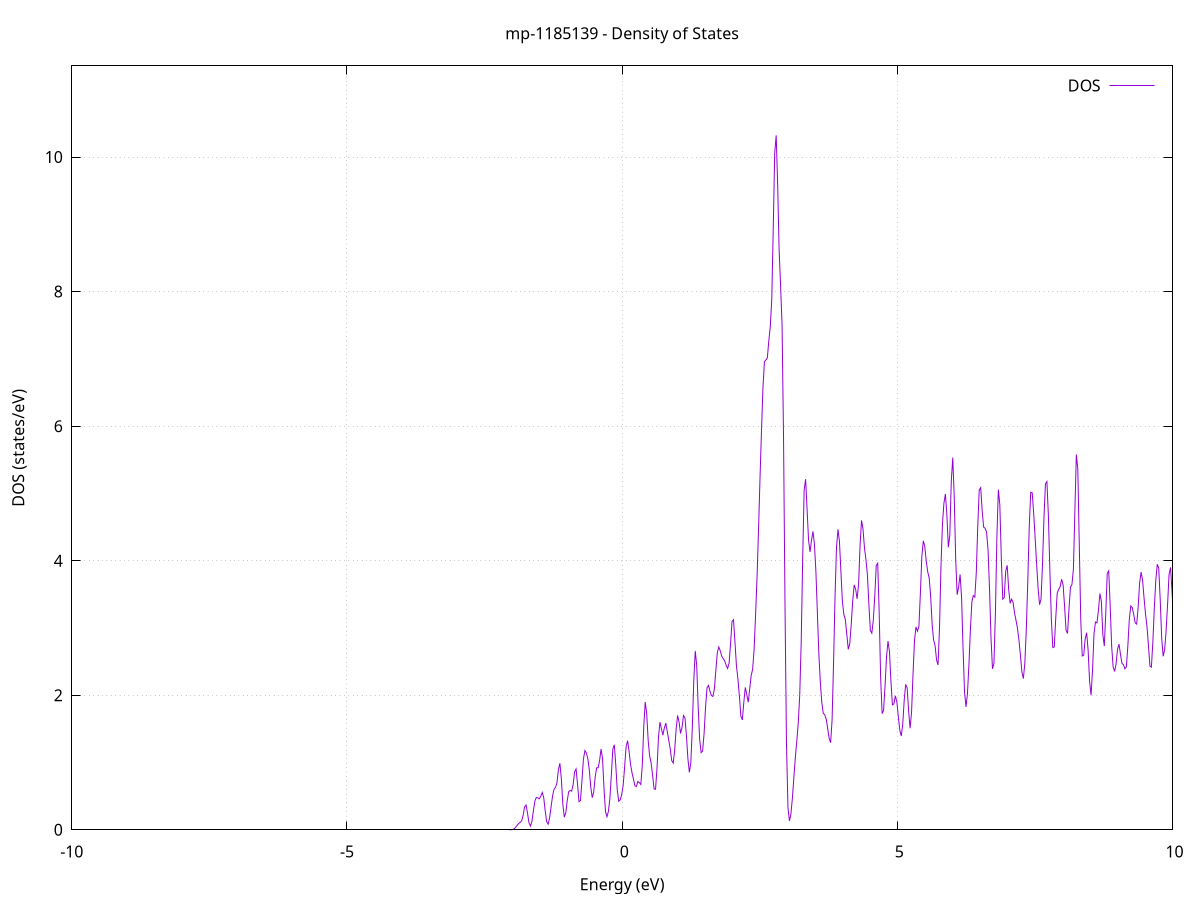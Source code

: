 set title 'mp-1185139 - Density of States'
set xlabel 'Energy (eV)'
set ylabel 'DOS (states/eV)'
set grid
set xrange [-10:10]
set yrange [0:11.355]
set xzeroaxis lt -1
set terminal png size 800,600
set output 'mp-1185139_dos_gnuplot.png'
plot '-' using 1:2 with lines title 'DOS'
-40.245200 0.000000
-40.218500 0.000000
-40.191800 0.000000
-40.165000 0.000000
-40.138300 0.000000
-40.111600 0.000000
-40.084800 0.000000
-40.058100 0.000000
-40.031400 0.000000
-40.004600 0.000000
-39.977900 0.000000
-39.951200 0.000000
-39.924400 0.000000
-39.897700 0.000000
-39.870900 0.000000
-39.844200 0.000000
-39.817500 0.000000
-39.790700 0.000000
-39.764000 0.000000
-39.737300 0.000000
-39.710500 0.000000
-39.683800 0.000000
-39.657100 0.000000
-39.630300 0.000000
-39.603600 0.000000
-39.576900 0.000000
-39.550100 0.000000
-39.523400 0.000000
-39.496600 0.000000
-39.469900 0.000000
-39.443200 0.000000
-39.416400 0.000000
-39.389700 0.000000
-39.363000 0.000000
-39.336200 0.000000
-39.309500 0.000000
-39.282800 0.000000
-39.256000 0.000000
-39.229300 0.000000
-39.202600 0.000000
-39.175800 0.000000
-39.149100 0.000000
-39.122400 0.000000
-39.095600 0.000000
-39.068900 0.000000
-39.042100 0.000000
-39.015400 0.000000
-38.988700 0.000000
-38.961900 0.000000
-38.935200 0.000000
-38.908500 0.000000
-38.881700 0.000000
-38.855000 0.000000
-38.828300 0.000000
-38.801500 0.000000
-38.774800 0.000000
-38.748100 0.000000
-38.721300 0.000000
-38.694600 0.000000
-38.667800 0.000000
-38.641100 0.000000
-38.614400 0.000000
-38.587600 0.000000
-38.560900 0.000000
-38.534200 0.000000
-38.507400 0.000000
-38.480700 0.000000
-38.454000 0.000000
-38.427200 0.000000
-38.400500 0.000000
-38.373800 0.000000
-38.347000 0.000000
-38.320300 0.000000
-38.293600 0.000000
-38.266800 0.000000
-38.240100 0.000000
-38.213300 0.000000
-38.186600 0.000000
-38.159900 0.000000
-38.133100 0.000000
-38.106400 0.000000
-38.079700 0.000000
-38.052900 0.000000
-38.026200 0.000000
-37.999500 0.000000
-37.972700 0.000000
-37.946000 0.000000
-37.919300 0.000000
-37.892500 0.000000
-37.865800 0.000000
-37.839100 0.000000
-37.812300 0.000000
-37.785600 0.000000
-37.758800 0.000000
-37.732100 0.000000
-37.705400 0.000000
-37.678600 0.000000
-37.651900 0.000000
-37.625200 0.000000
-37.598400 0.000000
-37.571700 0.000000
-37.545000 0.000000
-37.518200 0.000000
-37.491500 0.000000
-37.464800 0.000000
-37.438000 0.000000
-37.411300 0.000000
-37.384500 0.000000
-37.357800 0.000000
-37.331100 0.000000
-37.304300 0.000000
-37.277600 0.000000
-37.250900 0.000000
-37.224100 0.000000
-37.197400 0.000000
-37.170700 0.000000
-37.143900 0.000000
-37.117200 0.000000
-37.090500 0.000000
-37.063700 0.000000
-37.037000 0.000000
-37.010300 0.000000
-36.983500 0.000000
-36.956800 0.000000
-36.930000 0.000000
-36.903300 0.000000
-36.876600 0.000000
-36.849800 0.000000
-36.823100 0.000000
-36.796400 0.000000
-36.769600 0.000000
-36.742900 0.000000
-36.716200 0.000000
-36.689400 0.000000
-36.662700 0.000000
-36.636000 0.000000
-36.609200 0.000000
-36.582500 0.000000
-36.555700 0.000000
-36.529000 0.000000
-36.502300 0.000000
-36.475500 0.000000
-36.448800 0.000000
-36.422100 0.000000
-36.395300 0.000000
-36.368600 0.000000
-36.341900 0.000000
-36.315100 0.000000
-36.288400 0.000000
-36.261700 0.000000
-36.234900 0.000000
-36.208200 0.000000
-36.181500 0.000000
-36.154700 0.000000
-36.128000 0.000000
-36.101200 0.000000
-36.074500 0.000000
-36.047800 0.000000
-36.021000 0.000000
-35.994300 0.000000
-35.967600 0.000000
-35.940800 0.000000
-35.914100 0.000000
-35.887400 0.000000
-35.860600 0.000000
-35.833900 0.000000
-35.807200 0.000000
-35.780400 0.000000
-35.753700 0.000000
-35.726900 0.000000
-35.700200 0.000000
-35.673500 0.000000
-35.646700 0.000000
-35.620000 0.000000
-35.593300 0.000000
-35.566500 0.000000
-35.539800 0.000000
-35.513100 0.000000
-35.486300 0.000000
-35.459600 0.000000
-35.432900 0.000000
-35.406100 0.000000
-35.379400 0.000000
-35.352700 0.000000
-35.325900 0.000000
-35.299200 0.000000
-35.272400 0.000000
-35.245700 0.000000
-35.219000 0.000000
-35.192200 0.000000
-35.165500 0.000000
-35.138800 0.000000
-35.112000 0.000000
-35.085300 0.000000
-35.058600 0.000000
-35.031800 0.000000
-35.005100 0.000000
-34.978400 0.000000
-34.951600 0.000100
-34.924900 0.004200
-34.898100 0.068400
-34.871400 0.644300
-34.844700 3.500000
-34.817900 10.993500
-34.791200 19.998700
-34.764500 21.088700
-34.737700 12.899400
-34.711000 4.669700
-34.684300 1.697300
-34.657500 3.313000
-34.630800 7.794300
-34.604100 10.971200
-34.577300 8.961100
-34.550600 4.242100
-34.523900 1.162600
-34.497100 0.184100
-34.470400 0.016800
-34.443600 0.000900
-34.416900 0.000000
-34.390200 0.000000
-34.363400 0.000000
-34.336700 0.000000
-34.310000 0.000000
-34.283200 0.000000
-34.256500 0.000000
-34.229800 0.000000
-34.203000 0.000000
-34.176300 0.000000
-34.149600 0.000000
-34.122800 0.000000
-34.096100 0.000000
-34.069400 0.000000
-34.042600 0.000000
-34.015900 0.000000
-33.989100 0.000000
-33.962400 0.000000
-33.935700 0.000000
-33.908900 0.000000
-33.882200 0.000000
-33.855500 0.000000
-33.828700 0.000000
-33.802000 0.000000
-33.775300 0.000000
-33.748500 0.000000
-33.721800 0.000000
-33.695100 0.000000
-33.668300 0.000000
-33.641600 0.000000
-33.614800 0.000000
-33.588100 0.000000
-33.561400 0.000000
-33.534600 0.000000
-33.507900 0.000000
-33.481200 0.000000
-33.454400 0.000000
-33.427700 0.000000
-33.401000 0.000000
-33.374200 0.000000
-33.347500 0.000000
-33.320800 0.000000
-33.294000 0.000000
-33.267300 0.000000
-33.240600 0.000000
-33.213800 0.000000
-33.187100 0.000000
-33.160300 0.000000
-33.133600 0.000000
-33.106900 0.000000
-33.080100 0.000000
-33.053400 0.000000
-33.026700 0.000000
-32.999900 0.000000
-32.973200 0.000000
-32.946500 0.000000
-32.919700 0.000000
-32.893000 0.000000
-32.866300 0.000000
-32.839500 0.000000
-32.812800 0.000000
-32.786000 0.000000
-32.759300 0.000000
-32.732600 0.000000
-32.705800 0.000000
-32.679100 0.000000
-32.652400 0.000000
-32.625600 0.000000
-32.598900 0.000000
-32.572200 0.000000
-32.545400 0.000000
-32.518700 0.000000
-32.492000 0.000000
-32.465200 0.000000
-32.438500 0.000000
-32.411800 0.000000
-32.385000 0.000000
-32.358300 0.000000
-32.331500 0.000000
-32.304800 0.000000
-32.278100 0.000000
-32.251300 0.000000
-32.224600 0.000000
-32.197900 0.000000
-32.171100 0.000000
-32.144400 0.000000
-32.117700 0.000000
-32.090900 0.000000
-32.064200 0.000000
-32.037500 0.000000
-32.010700 0.000000
-31.984000 0.000000
-31.957200 0.000000
-31.930500 0.000000
-31.903800 0.000000
-31.877000 0.000000
-31.850300 0.000000
-31.823600 0.000000
-31.796800 0.000000
-31.770100 0.000000
-31.743400 0.000000
-31.716600 0.000000
-31.689900 0.000000
-31.663200 0.000000
-31.636400 0.000000
-31.609700 0.000000
-31.583000 0.000000
-31.556200 0.000000
-31.529500 0.000000
-31.502700 0.000000
-31.476000 0.000000
-31.449300 0.000000
-31.422500 0.000000
-31.395800 0.000900
-31.369100 0.017400
-31.342300 0.189100
-31.315600 1.185600
-31.288900 4.297100
-31.262100 9.030900
-31.235400 11.174800
-31.208700 9.264600
-31.181900 9.558300
-31.155200 16.243200
-31.128500 21.940800
-31.101700 17.934200
-31.075000 8.568600
-31.048200 2.382300
-31.021500 0.384600
-30.994800 0.036000
-30.968000 0.001900
-30.941300 0.000100
-30.914600 0.000000
-30.887800 0.000000
-30.861100 0.000000
-30.834400 0.000000
-30.807600 0.000000
-30.780900 0.000000
-30.754200 0.000000
-30.727400 0.000000
-30.700700 0.000000
-30.673900 0.000000
-30.647200 0.000000
-30.620500 0.000000
-30.593700 0.000000
-30.567000 0.000000
-30.540300 0.000000
-30.513500 0.000000
-30.486800 0.000000
-30.460100 0.000000
-30.433300 0.000000
-30.406600 0.000000
-30.379900 0.000000
-30.353100 0.000000
-30.326400 0.000000
-30.299700 0.000000
-30.272900 0.000000
-30.246200 0.000000
-30.219400 0.000000
-30.192700 0.000000
-30.166000 0.000000
-30.139200 0.000000
-30.112500 0.000000
-30.085800 0.000000
-30.059000 0.000000
-30.032300 0.000000
-30.005600 0.000000
-29.978800 0.000000
-29.952100 0.000000
-29.925400 0.000000
-29.898600 0.000000
-29.871900 0.000000
-29.845100 0.000000
-29.818400 0.000000
-29.791700 0.000000
-29.764900 0.000000
-29.738200 0.000000
-29.711500 0.000000
-29.684700 0.000000
-29.658000 0.000000
-29.631300 0.000000
-29.604500 0.000000
-29.577800 0.000000
-29.551100 0.000000
-29.524300 0.000000
-29.497600 0.000000
-29.470900 0.000000
-29.444100 0.000000
-29.417400 0.000000
-29.390600 0.000000
-29.363900 0.000000
-29.337200 0.000000
-29.310400 0.000000
-29.283700 0.000000
-29.257000 0.000000
-29.230200 0.000000
-29.203500 0.000000
-29.176800 0.000000
-29.150000 0.000000
-29.123300 0.000000
-29.096600 0.000000
-29.069800 0.000000
-29.043100 0.000000
-29.016300 0.000000
-28.989600 0.000000
-28.962900 0.000000
-28.936100 0.000000
-28.909400 0.000000
-28.882700 0.000000
-28.855900 0.000000
-28.829200 0.000000
-28.802500 0.000000
-28.775700 0.000000
-28.749000 0.000000
-28.722300 0.000000
-28.695500 0.000000
-28.668800 0.000000
-28.642100 0.000000
-28.615300 0.000000
-28.588600 0.000000
-28.561800 0.000000
-28.535100 0.000000
-28.508400 0.000000
-28.481600 0.000000
-28.454900 0.000000
-28.428200 0.000000
-28.401400 0.000000
-28.374700 0.000000
-28.348000 0.000000
-28.321200 0.000000
-28.294500 0.000000
-28.267800 0.000000
-28.241000 0.000000
-28.214300 0.000000
-28.187500 0.000000
-28.160800 0.000000
-28.134100 0.000000
-28.107300 0.000000
-28.080600 0.000000
-28.053900 0.000000
-28.027100 0.000000
-28.000400 0.000000
-27.973700 0.000000
-27.946900 0.000000
-27.920200 0.000000
-27.893500 0.000000
-27.866700 0.000000
-27.840000 0.000000
-27.813300 0.000000
-27.786500 0.000000
-27.759800 0.000000
-27.733000 0.000000
-27.706300 0.000000
-27.679600 0.000000
-27.652800 0.000000
-27.626100 0.000000
-27.599400 0.000000
-27.572600 0.000000
-27.545900 0.000000
-27.519200 0.000000
-27.492400 0.000000
-27.465700 0.000000
-27.439000 0.000000
-27.412200 0.000000
-27.385500 0.000000
-27.358800 0.000000
-27.332000 0.000000
-27.305300 0.000000
-27.278500 0.000000
-27.251800 0.000000
-27.225100 0.000000
-27.198300 0.000000
-27.171600 0.000000
-27.144900 0.000000
-27.118100 0.000000
-27.091400 0.000000
-27.064700 0.000000
-27.037900 0.000000
-27.011200 0.000000
-26.984500 0.000000
-26.957700 0.000000
-26.931000 0.000000
-26.904200 0.000000
-26.877500 0.000000
-26.850800 0.000000
-26.824000 0.000000
-26.797300 0.000000
-26.770600 0.000000
-26.743800 0.000000
-26.717100 0.000000
-26.690400 0.000000
-26.663600 0.000000
-26.636900 0.000000
-26.610200 0.000000
-26.583400 0.000000
-26.556700 0.000000
-26.530000 0.000000
-26.503200 0.000000
-26.476500 0.000000
-26.449700 0.000000
-26.423000 0.000000
-26.396300 0.000000
-26.369500 0.000000
-26.342800 0.000000
-26.316100 0.000000
-26.289300 0.000000
-26.262600 0.000000
-26.235900 0.000000
-26.209100 0.000000
-26.182400 0.000000
-26.155700 0.000000
-26.128900 0.000000
-26.102200 0.000000
-26.075400 0.000000
-26.048700 0.000000
-26.022000 0.000000
-25.995200 0.000000
-25.968500 0.000000
-25.941800 0.000000
-25.915000 0.000000
-25.888300 0.000000
-25.861600 0.000000
-25.834800 0.000000
-25.808100 0.000000
-25.781400 0.000000
-25.754600 0.000000
-25.727900 0.000000
-25.701200 0.000000
-25.674400 0.000000
-25.647700 0.000000
-25.620900 0.000000
-25.594200 0.000000
-25.567500 0.000000
-25.540700 0.000000
-25.514000 0.000000
-25.487300 0.000000
-25.460500 0.000000
-25.433800 0.000000
-25.407100 0.000000
-25.380300 0.000000
-25.353600 0.000000
-25.326900 0.000000
-25.300100 0.000000
-25.273400 0.000000
-25.246600 0.000000
-25.219900 0.000000
-25.193200 0.000000
-25.166400 0.000000
-25.139700 0.000000
-25.113000 0.000000
-25.086200 0.000000
-25.059500 0.000000
-25.032800 0.000000
-25.006000 0.000000
-24.979300 0.000000
-24.952600 0.000000
-24.925800 0.000000
-24.899100 0.000000
-24.872400 0.000000
-24.845600 0.000000
-24.818900 0.000000
-24.792100 0.000000
-24.765400 0.000000
-24.738700 0.000000
-24.711900 0.000000
-24.685200 0.000000
-24.658500 0.000000
-24.631700 0.000000
-24.605000 0.000000
-24.578300 0.000000
-24.551500 0.000000
-24.524800 0.000000
-24.498100 0.000000
-24.471300 0.000000
-24.444600 0.000000
-24.417900 0.000000
-24.391100 0.000000
-24.364400 0.000000
-24.337600 0.000000
-24.310900 0.000000
-24.284200 0.000000
-24.257400 0.000000
-24.230700 0.000000
-24.204000 0.000000
-24.177200 0.000000
-24.150500 0.000000
-24.123800 0.000000
-24.097000 0.000000
-24.070300 0.000000
-24.043600 0.000000
-24.016800 0.000000
-23.990100 0.000000
-23.963300 0.000000
-23.936600 0.000000
-23.909900 0.000000
-23.883100 0.000000
-23.856400 0.000000
-23.829700 0.000000
-23.802900 0.000000
-23.776200 0.000000
-23.749500 0.000000
-23.722700 0.000000
-23.696000 0.000000
-23.669300 0.000000
-23.642500 0.000000
-23.615800 0.000000
-23.589100 0.000000
-23.562300 0.000000
-23.535600 0.000000
-23.508800 0.000000
-23.482100 0.000000
-23.455400 0.000000
-23.428600 0.000000
-23.401900 0.000000
-23.375200 0.000000
-23.348400 0.000000
-23.321700 0.000000
-23.295000 0.000000
-23.268200 0.000000
-23.241500 0.000000
-23.214800 0.000000
-23.188000 0.000000
-23.161300 0.000000
-23.134500 0.000000
-23.107800 0.000000
-23.081100 0.000000
-23.054300 0.000000
-23.027600 0.000000
-23.000900 0.000000
-22.974100 0.000000
-22.947400 0.000000
-22.920700 0.000000
-22.893900 0.000000
-22.867200 0.000000
-22.840500 0.000000
-22.813700 0.000000
-22.787000 0.000000
-22.760300 0.000000
-22.733500 0.000000
-22.706800 0.000000
-22.680000 0.000000
-22.653300 0.000000
-22.626600 0.000000
-22.599800 0.000000
-22.573100 0.000000
-22.546400 0.000000
-22.519600 0.000000
-22.492900 0.000000
-22.466200 0.000000
-22.439400 0.000000
-22.412700 0.000000
-22.386000 0.000000
-22.359200 0.000000
-22.332500 0.000000
-22.305700 0.000000
-22.279000 0.000000
-22.252300 0.000000
-22.225500 0.000000
-22.198800 0.000000
-22.172100 0.000000
-22.145300 0.000000
-22.118600 0.000000
-22.091900 0.000000
-22.065100 0.000000
-22.038400 0.000000
-22.011700 0.000000
-21.984900 0.000000
-21.958200 0.000000
-21.931500 0.000000
-21.904700 0.000000
-21.878000 0.000000
-21.851200 0.000000
-21.824500 0.000000
-21.797800 0.000000
-21.771000 0.000000
-21.744300 0.000000
-21.717600 0.000000
-21.690800 0.000000
-21.664100 0.000000
-21.637400 0.000000
-21.610600 0.000000
-21.583900 0.000000
-21.557200 0.000000
-21.530400 0.000000
-21.503700 0.000000
-21.476900 0.000000
-21.450200 0.000000
-21.423500 0.000000
-21.396700 0.000000
-21.370000 0.000000
-21.343300 0.000000
-21.316500 0.000000
-21.289800 0.000000
-21.263100 0.000000
-21.236300 0.000000
-21.209600 0.000000
-21.182900 0.000000
-21.156100 0.000000
-21.129400 0.000000
-21.102700 0.000000
-21.075900 0.000000
-21.049200 0.000000
-21.022400 0.000000
-20.995700 0.000000
-20.969000 0.000000
-20.942200 0.000000
-20.915500 0.000000
-20.888800 0.000000
-20.862000 0.000000
-20.835300 0.000000
-20.808600 0.000000
-20.781800 0.000000
-20.755100 0.000000
-20.728400 0.000000
-20.701600 0.000000
-20.674900 0.000000
-20.648200 0.000000
-20.621400 0.000000
-20.594700 0.000000
-20.567900 0.000000
-20.541200 0.000000
-20.514500 0.000000
-20.487700 0.000000
-20.461000 0.000000
-20.434300 0.000000
-20.407500 0.000000
-20.380800 0.000000
-20.354100 0.000000
-20.327300 0.000000
-20.300600 0.000000
-20.273900 0.000000
-20.247100 0.000000
-20.220400 0.000000
-20.193600 0.000000
-20.166900 0.000000
-20.140200 0.000000
-20.113400 0.000000
-20.086700 0.000000
-20.060000 0.000000
-20.033200 0.000000
-20.006500 0.000000
-19.979800 0.000000
-19.953000 0.000000
-19.926300 0.000000
-19.899600 0.000000
-19.872800 0.000000
-19.846100 0.000000
-19.819400 0.000000
-19.792600 0.000000
-19.765900 0.000000
-19.739100 0.000000
-19.712400 0.000000
-19.685700 0.000000
-19.658900 0.000000
-19.632200 0.000000
-19.605500 0.000000
-19.578700 0.000000
-19.552000 0.000000
-19.525300 0.000000
-19.498500 0.000000
-19.471800 0.000000
-19.445100 0.000000
-19.418300 0.000000
-19.391600 0.000000
-19.364800 0.000000
-19.338100 0.000000
-19.311400 0.000000
-19.284600 0.000000
-19.257900 0.000000
-19.231200 0.000000
-19.204400 0.000000
-19.177700 0.000000
-19.151000 0.000000
-19.124200 0.000000
-19.097500 0.000000
-19.070800 0.000000
-19.044000 0.000000
-19.017300 0.000000
-18.990600 0.000000
-18.963800 0.000000
-18.937100 0.000000
-18.910300 0.000000
-18.883600 0.000000
-18.856900 0.000000
-18.830100 0.000000
-18.803400 0.000000
-18.776700 0.000000
-18.749900 0.000000
-18.723200 0.000000
-18.696500 0.000000
-18.669700 0.000000
-18.643000 0.000000
-18.616300 0.000000
-18.589500 0.000000
-18.562800 0.000000
-18.536000 0.000000
-18.509300 0.000000
-18.482600 0.000000
-18.455800 0.000000
-18.429100 0.000000
-18.402400 0.000000
-18.375600 0.000000
-18.348900 0.000000
-18.322200 0.000000
-18.295400 0.000000
-18.268700 0.000000
-18.242000 0.000000
-18.215200 0.000000
-18.188500 0.000000
-18.161800 0.000000
-18.135000 0.000000
-18.108300 0.000000
-18.081500 0.000000
-18.054800 0.000000
-18.028100 0.000000
-18.001300 0.000000
-17.974600 0.000000
-17.947900 0.000000
-17.921100 0.000000
-17.894400 0.000000
-17.867700 0.000000
-17.840900 0.000000
-17.814200 0.000000
-17.787500 0.000000
-17.760700 0.000000
-17.734000 0.000000
-17.707300 0.000000
-17.680500 0.000000
-17.653800 0.000000
-17.627000 0.000000
-17.600300 0.000000
-17.573600 0.000000
-17.546800 0.000000
-17.520100 0.000000
-17.493400 0.000000
-17.466600 0.000000
-17.439900 0.000000
-17.413200 0.000000
-17.386400 0.000000
-17.359700 0.000000
-17.333000 0.000000
-17.306200 0.000000
-17.279500 0.000000
-17.252700 0.000000
-17.226000 0.000000
-17.199300 0.000000
-17.172500 0.000000
-17.145800 0.000000
-17.119100 0.000000
-17.092300 0.000000
-17.065600 0.000000
-17.038900 0.000000
-17.012100 0.000000
-16.985400 0.000000
-16.958700 0.000000
-16.931900 0.000000
-16.905200 0.000000
-16.878500 0.000000
-16.851700 0.000000
-16.825000 0.000000
-16.798200 0.000000
-16.771500 0.000000
-16.744800 0.000000
-16.718000 0.000000
-16.691300 0.000000
-16.664600 0.000000
-16.637800 0.000000
-16.611100 0.000000
-16.584400 0.000000
-16.557600 0.000000
-16.530900 0.000000
-16.504200 0.000000
-16.477400 0.000000
-16.450700 0.000000
-16.423900 0.000000
-16.397200 0.000000
-16.370500 0.000000
-16.343700 0.000000
-16.317000 0.000000
-16.290300 0.000000
-16.263500 0.000000
-16.236800 0.000000
-16.210100 0.000000
-16.183300 0.000000
-16.156600 0.000000
-16.129900 0.000000
-16.103100 0.000000
-16.076400 0.000000
-16.049700 0.000000
-16.022900 0.000000
-15.996200 0.000000
-15.969400 0.000000
-15.942700 0.000000
-15.916000 0.000000
-15.889200 0.000000
-15.862500 0.000000
-15.835800 0.000000
-15.809000 0.000000
-15.782300 0.000000
-15.755600 0.000000
-15.728800 0.000000
-15.702100 0.000000
-15.675400 0.000000
-15.648600 0.000000
-15.621900 0.000000
-15.595100 0.000000
-15.568400 0.000000
-15.541700 0.000000
-15.514900 0.000000
-15.488200 0.000000
-15.461500 0.000000
-15.434700 0.000000
-15.408000 0.000000
-15.381300 0.000000
-15.354500 0.000000
-15.327800 0.000000
-15.301100 0.000000
-15.274300 0.000000
-15.247600 0.000000
-15.220900 0.000000
-15.194100 0.000000
-15.167400 0.000000
-15.140600 0.000000
-15.113900 0.000000
-15.087200 0.000000
-15.060400 0.000000
-15.033700 0.000500
-15.007000 0.010300
-14.980200 0.117200
-14.953500 0.788500
-14.926800 3.147900
-14.900000 7.534300
-14.873300 11.229300
-14.846600 12.320500
-14.819800 14.926000
-14.793100 21.517400
-14.766300 26.580800
-14.739600 27.556200
-14.712900 29.134800
-14.686100 34.042900
-14.659400 41.285500
-14.632700 44.610100
-14.605900 35.630300
-14.579200 18.702300
-14.552500 6.119900
-14.525700 1.219700
-14.499000 0.146300
-14.472300 0.010500
-14.445500 0.000400
-14.418800 0.000000
-14.392100 0.000000
-14.365300 0.000000
-14.338600 0.000000
-14.311800 0.000000
-14.285100 0.000000
-14.258400 0.000000
-14.231600 0.000000
-14.204900 0.000000
-14.178200 0.000000
-14.151400 0.000000
-14.124700 0.000000
-14.098000 0.000000
-14.071200 0.000000
-14.044500 0.000000
-14.017800 0.000000
-13.991000 0.000000
-13.964300 0.000000
-13.937600 0.000000
-13.910800 0.000000
-13.884100 0.000000
-13.857300 0.000000
-13.830600 0.000000
-13.803900 0.000000
-13.777100 0.000000
-13.750400 0.000000
-13.723700 0.000000
-13.696900 0.000000
-13.670200 0.000000
-13.643500 0.000000
-13.616700 0.000000
-13.590000 0.000000
-13.563300 0.000000
-13.536500 0.000000
-13.509800 0.000000
-13.483000 0.000000
-13.456300 0.000000
-13.429600 0.000000
-13.402800 0.000000
-13.376100 0.000000
-13.349400 0.000000
-13.322600 0.000000
-13.295900 0.000000
-13.269200 0.000000
-13.242400 0.000000
-13.215700 0.000000
-13.189000 0.000000
-13.162200 0.000000
-13.135500 0.000000
-13.108800 0.000000
-13.082000 0.000000
-13.055300 0.000000
-13.028500 0.000000
-13.001800 0.000000
-12.975100 0.000000
-12.948300 0.000000
-12.921600 0.000000
-12.894900 0.000000
-12.868100 0.000000
-12.841400 0.000000
-12.814700 0.000000
-12.787900 0.000000
-12.761200 0.000000
-12.734500 0.000000
-12.707700 0.000000
-12.681000 0.000000
-12.654200 0.000000
-12.627500 0.000000
-12.600800 0.000000
-12.574000 0.000000
-12.547300 0.000000
-12.520600 0.000000
-12.493800 0.000000
-12.467100 0.000000
-12.440400 0.000000
-12.413600 0.000000
-12.386900 0.000000
-12.360200 0.000000
-12.333400 0.000000
-12.306700 0.000000
-12.280000 0.000000
-12.253200 0.000000
-12.226500 0.000000
-12.199700 0.000000
-12.173000 0.000000
-12.146300 0.000000
-12.119500 0.000000
-12.092800 0.000000
-12.066100 0.000000
-12.039300 0.000000
-12.012600 0.000000
-11.985900 0.000000
-11.959100 0.000000
-11.932400 0.000000
-11.905700 0.000000
-11.878900 0.000000
-11.852200 0.000000
-11.825400 0.000000
-11.798700 0.000000
-11.772000 0.000000
-11.745200 0.000000
-11.718500 0.000000
-11.691800 0.000000
-11.665000 0.000000
-11.638300 0.000000
-11.611600 0.000000
-11.584800 0.000000
-11.558100 0.000000
-11.531400 0.000000
-11.504600 0.000000
-11.477900 0.000000
-11.451200 0.000000
-11.424400 0.000000
-11.397700 0.000000
-11.370900 0.000000
-11.344200 0.000000
-11.317500 0.000000
-11.290700 0.000000
-11.264000 0.000000
-11.237300 0.000000
-11.210500 0.000000
-11.183800 0.000000
-11.157100 0.000000
-11.130300 0.000000
-11.103600 0.000000
-11.076900 0.000000
-11.050100 0.000000
-11.023400 0.000000
-10.996700 0.000000
-10.969900 0.000000
-10.943200 0.000000
-10.916400 0.000000
-10.889700 0.000000
-10.863000 0.000000
-10.836200 0.000000
-10.809500 0.000000
-10.782800 0.000000
-10.756000 0.000000
-10.729300 0.000000
-10.702600 0.000000
-10.675800 0.000000
-10.649100 0.000000
-10.622400 0.000000
-10.595600 0.000000
-10.568900 0.000000
-10.542100 0.000000
-10.515400 0.000000
-10.488700 0.000000
-10.461900 0.000000
-10.435200 0.000000
-10.408500 0.000000
-10.381700 0.000000
-10.355000 0.000000
-10.328300 0.000000
-10.301500 0.000000
-10.274800 0.000000
-10.248100 0.000000
-10.221300 0.000000
-10.194600 0.000000
-10.167900 0.000000
-10.141100 0.000000
-10.114400 0.000000
-10.087600 0.000000
-10.060900 0.000000
-10.034200 0.000000
-10.007400 0.000000
-9.980700 0.000000
-9.954000 0.000000
-9.927200 0.000000
-9.900500 0.000000
-9.873800 0.000000
-9.847000 0.000000
-9.820300 0.000000
-9.793600 0.000000
-9.766800 0.000000
-9.740100 0.000000
-9.713300 0.000000
-9.686600 0.000000
-9.659900 0.000000
-9.633100 0.000000
-9.606400 0.000000
-9.579700 0.000000
-9.552900 0.000000
-9.526200 0.000000
-9.499500 0.000000
-9.472700 0.000000
-9.446000 0.000000
-9.419300 0.000000
-9.392500 0.000000
-9.365800 0.000000
-9.339100 0.000000
-9.312300 0.000000
-9.285600 0.000000
-9.258800 0.000000
-9.232100 0.000000
-9.205400 0.000000
-9.178600 0.000000
-9.151900 0.000000
-9.125200 0.000000
-9.098400 0.000000
-9.071700 0.000000
-9.045000 0.000000
-9.018200 0.000000
-8.991500 0.000000
-8.964800 0.000000
-8.938000 0.000000
-8.911300 0.000000
-8.884500 0.000000
-8.857800 0.000000
-8.831100 0.000000
-8.804300 0.000000
-8.777600 0.000000
-8.750900 0.000000
-8.724100 0.000000
-8.697400 0.000000
-8.670700 0.000000
-8.643900 0.000000
-8.617200 0.000000
-8.590500 0.000000
-8.563700 0.000000
-8.537000 0.000000
-8.510300 0.000000
-8.483500 0.000000
-8.456800 0.000000
-8.430000 0.000000
-8.403300 0.000000
-8.376600 0.000000
-8.349800 0.000000
-8.323100 0.000000
-8.296400 0.000000
-8.269600 0.000000
-8.242900 0.000000
-8.216200 0.000000
-8.189400 0.000000
-8.162700 0.000000
-8.136000 0.000000
-8.109200 0.000000
-8.082500 0.000000
-8.055700 0.000000
-8.029000 0.000000
-8.002300 0.000000
-7.975500 0.000000
-7.948800 0.000000
-7.922100 0.000000
-7.895300 0.000000
-7.868600 0.000000
-7.841900 0.000000
-7.815100 0.000000
-7.788400 0.000000
-7.761700 0.000000
-7.734900 0.000000
-7.708200 0.000000
-7.681500 0.000000
-7.654700 0.000000
-7.628000 0.000000
-7.601200 0.000000
-7.574500 0.000000
-7.547800 0.000000
-7.521000 0.000000
-7.494300 0.000000
-7.467600 0.000000
-7.440800 0.000000
-7.414100 0.000000
-7.387400 0.000000
-7.360600 0.000000
-7.333900 0.000000
-7.307200 0.000000
-7.280400 0.000000
-7.253700 0.000000
-7.227000 0.000000
-7.200200 0.000000
-7.173500 0.000000
-7.146700 0.000000
-7.120000 0.000000
-7.093300 0.000000
-7.066500 0.000000
-7.039800 0.000000
-7.013100 0.000000
-6.986300 0.000000
-6.959600 0.000000
-6.932900 0.000000
-6.906100 0.000000
-6.879400 0.000000
-6.852700 0.000000
-6.825900 0.000000
-6.799200 0.000000
-6.772400 0.000000
-6.745700 0.000000
-6.719000 0.000000
-6.692200 0.000000
-6.665500 0.000000
-6.638800 0.000000
-6.612000 0.000000
-6.585300 0.000000
-6.558600 0.000000
-6.531800 0.000000
-6.505100 0.000000
-6.478400 0.000000
-6.451600 0.000000
-6.424900 0.000000
-6.398200 0.000000
-6.371400 0.000000
-6.344700 0.000000
-6.317900 0.000000
-6.291200 0.000000
-6.264500 0.000000
-6.237700 0.000000
-6.211000 0.000000
-6.184300 0.000000
-6.157500 0.000000
-6.130800 0.000000
-6.104100 0.000000
-6.077300 0.000000
-6.050600 0.000000
-6.023900 0.000000
-5.997100 0.000000
-5.970400 0.000000
-5.943600 0.000000
-5.916900 0.000000
-5.890200 0.000000
-5.863400 0.000000
-5.836700 0.000000
-5.810000 0.000000
-5.783200 0.000000
-5.756500 0.000000
-5.729800 0.000000
-5.703000 0.000000
-5.676300 0.000000
-5.649600 0.000000
-5.622800 0.000000
-5.596100 0.000000
-5.569400 0.000000
-5.542600 0.000000
-5.515900 0.000000
-5.489100 0.000000
-5.462400 0.000000
-5.435700 0.000000
-5.408900 0.000000
-5.382200 0.000000
-5.355500 0.000000
-5.328700 0.000000
-5.302000 0.000000
-5.275300 0.000000
-5.248500 0.000000
-5.221800 0.000000
-5.195100 0.000000
-5.168300 0.000000
-5.141600 0.000000
-5.114800 0.000000
-5.088100 0.000000
-5.061400 0.000000
-5.034600 0.000000
-5.007900 0.000000
-4.981200 0.000000
-4.954400 0.000000
-4.927700 0.000000
-4.901000 0.000000
-4.874200 0.000000
-4.847500 0.000000
-4.820800 0.000000
-4.794000 0.000000
-4.767300 0.000000
-4.740600 0.000000
-4.713800 0.000000
-4.687100 0.000000
-4.660300 0.000000
-4.633600 0.000000
-4.606900 0.000000
-4.580100 0.000000
-4.553400 0.000000
-4.526700 0.000000
-4.499900 0.000000
-4.473200 0.000000
-4.446500 0.000000
-4.419700 0.000000
-4.393000 0.000000
-4.366300 0.000000
-4.339500 0.000000
-4.312800 0.000000
-4.286100 0.000000
-4.259300 0.000000
-4.232600 0.000000
-4.205800 0.000000
-4.179100 0.000000
-4.152400 0.000000
-4.125600 0.000000
-4.098900 0.000000
-4.072200 0.000000
-4.045400 0.000000
-4.018700 0.000000
-3.992000 0.000000
-3.965200 0.000000
-3.938500 0.000000
-3.911800 0.000000
-3.885000 0.000000
-3.858300 0.000000
-3.831500 0.000000
-3.804800 0.000000
-3.778100 0.000000
-3.751300 0.000000
-3.724600 0.000000
-3.697900 0.000000
-3.671100 0.000000
-3.644400 0.000000
-3.617700 0.000000
-3.590900 0.000000
-3.564200 0.000000
-3.537500 0.000000
-3.510700 0.000000
-3.484000 0.000000
-3.457300 0.000000
-3.430500 0.000000
-3.403800 0.000000
-3.377000 0.000000
-3.350300 0.000000
-3.323600 0.000000
-3.296800 0.000000
-3.270100 0.000000
-3.243400 0.000000
-3.216600 0.000000
-3.189900 0.000000
-3.163200 0.000000
-3.136400 0.000000
-3.109700 0.000000
-3.083000 0.000000
-3.056200 0.000000
-3.029500 0.000000
-3.002700 0.000000
-2.976000 0.000000
-2.949300 0.000000
-2.922500 0.000000
-2.895800 0.000000
-2.869100 0.000000
-2.842300 0.000000
-2.815600 0.000000
-2.788900 0.000000
-2.762100 0.000000
-2.735400 0.000000
-2.708700 0.000000
-2.681900 0.000000
-2.655200 0.000000
-2.628500 0.000000
-2.601700 0.000000
-2.575000 0.000000
-2.548200 0.000000
-2.521500 0.000000
-2.494800 0.000000
-2.468000 0.000000
-2.441300 0.000000
-2.414600 0.000000
-2.387800 0.000000
-2.361100 0.000000
-2.334400 0.000000
-2.307600 0.000000
-2.280900 0.000000
-2.254200 0.000000
-2.227400 0.000000
-2.200700 0.000000
-2.173900 0.000000
-2.147200 0.000000
-2.120500 0.000000
-2.093700 0.000000
-2.067000 0.000000
-2.040300 0.000100
-2.013500 0.000600
-1.986800 0.004100
-1.960100 0.016100
-1.933300 0.039500
-1.906600 0.067400
-1.879900 0.092900
-1.853100 0.110200
-1.826400 0.131800
-1.799700 0.212600
-1.772900 0.339100
-1.746200 0.368000
-1.719400 0.245600
-1.692700 0.103200
-1.666000 0.054700
-1.639200 0.123800
-1.612500 0.282700
-1.585800 0.427700
-1.559000 0.480400
-1.532300 0.473200
-1.505600 0.460100
-1.478800 0.498900
-1.452100 0.553900
-1.425400 0.480500
-1.398600 0.284200
-1.371900 0.120700
-1.345200 0.083600
-1.318400 0.173700
-1.291700 0.339100
-1.264900 0.500400
-1.238200 0.601000
-1.211500 0.631200
-1.184700 0.696400
-1.158000 0.890600
-1.131300 0.989700
-1.104500 0.755200
-1.077800 0.380100
-1.051100 0.186900
-1.024300 0.250100
-0.997600 0.434400
-0.970900 0.565300
-0.944100 0.585100
-0.917400 0.574100
-0.890600 0.671000
-0.863900 0.862800
-0.837200 0.905400
-0.810400 0.676100
-0.783700 0.417500
-0.757000 0.434700
-0.730200 0.732000
-0.703500 1.051200
-0.676800 1.177100
-0.650000 1.141200
-0.623300 1.057500
-0.596600 0.888000
-0.569800 0.631000
-0.543100 0.477400
-0.516400 0.562000
-0.489600 0.787700
-0.462900 0.920700
-0.436100 0.921900
-0.409400 1.031600
-0.382700 1.200800
-0.355900 1.048800
-0.329200 0.606000
-0.302500 0.270800
-0.275700 0.193900
-0.249000 0.275900
-0.222300 0.469700
-0.195500 0.823200
-0.168800 1.202000
-0.142100 1.263100
-0.115300 0.954700
-0.088600 0.590800
-0.061800 0.423800
-0.035100 0.444900
-0.008400 0.522600
0.018400 0.660700
0.045100 0.934300
0.071800 1.234400
0.098600 1.324800
0.125300 1.171700
0.152000 0.974400
0.178800 0.849800
0.205500 0.753000
0.232200 0.653600
0.259000 0.643500
0.285700 0.717900
0.312400 0.702000
0.339200 0.672400
0.365900 0.957800
0.392700 1.535200
0.419400 1.898900
0.446100 1.731900
0.472900 1.327700
0.499600 1.095000
0.526300 0.994700
0.553100 0.813000
0.579800 0.608600
0.606500 0.601900
0.633300 0.910500
0.660000 1.369300
0.686700 1.600400
0.713500 1.503300
0.740200 1.406500
0.767000 1.516300
0.793700 1.585800
0.820400 1.458200
0.847200 1.328500
0.873900 1.202200
0.900600 1.029200
0.927400 0.991700
0.954100 1.177800
0.980800 1.494500
1.007600 1.700100
1.034300 1.600200
1.061000 1.431900
1.087800 1.518000
1.114500 1.698300
1.141200 1.665600
1.168000 1.400500
1.194700 1.057400
1.221500 0.853100
1.248200 0.996300
1.274900 1.518500
1.301700 2.219800
1.328400 2.658200
1.355100 2.442200
1.381900 1.818300
1.408600 1.340200
1.435300 1.146300
1.462100 1.171300
1.488800 1.428900
1.515500 1.825700
1.542300 2.109900
1.569000 2.146000
1.595800 2.059200
1.622500 1.994400
1.649200 1.982000
1.676000 2.096700
1.702700 2.373100
1.729400 2.633600
1.756200 2.717400
1.782900 2.659000
1.809600 2.579200
1.836400 2.544500
1.863100 2.510900
1.889800 2.445400
1.916600 2.397800
1.943300 2.476900
1.970000 2.768100
1.996800 3.097800
2.023500 3.122600
2.050300 2.785600
2.077000 2.435900
2.103700 2.242900
2.130500 1.989200
2.157200 1.686100
2.183900 1.633100
2.210700 1.893800
2.237400 2.116200
2.264100 2.009900
2.290900 1.896400
2.317600 2.092000
2.344300 2.292600
2.371100 2.384900
2.397800 2.683400
2.424500 3.190100
2.451300 3.760200
2.478000 4.458300
2.504800 5.220500
2.531500 5.919600
2.558200 6.564800
2.585000 6.958300
2.611700 6.981800
2.638400 7.016500
2.665200 7.270100
2.691900 7.479600
2.718600 7.884700
2.745400 8.933900
2.772100 10.057200
2.798800 10.322400
2.825600 9.594500
2.852300 8.617300
2.879100 8.084400
2.905800 7.496400
2.932500 5.833600
2.959300 3.324600
2.986000 1.278100
3.012700 0.333900
3.039500 0.132100
3.066200 0.232000
3.092900 0.467200
3.119700 0.773500
3.146400 1.068700
3.173100 1.319400
3.199900 1.588400
3.226600 1.998200
3.253300 2.786200
3.280100 4.011400
3.306800 5.042300
3.333600 5.212500
3.360300 4.767600
3.387000 4.306900
3.413800 4.130400
3.440500 4.301600
3.467200 4.436000
3.494000 4.245700
3.520700 3.835400
3.547400 3.226200
3.574200 2.611000
3.600900 2.193400
3.627600 1.893900
3.654400 1.731000
3.681100 1.709000
3.707900 1.642900
3.734600 1.507500
3.761300 1.359100
3.788100 1.294300
3.814800 1.634800
3.841500 2.482200
3.868300 3.472400
3.895000 4.200200
3.921700 4.465900
3.948500 4.287400
3.975200 3.831600
4.001900 3.392300
4.028700 3.198100
4.055400 3.127600
4.082100 2.904600
4.108900 2.682200
4.135600 2.765600
4.162400 3.049500
4.189100 3.396100
4.215800 3.640500
4.242600 3.576300
4.269300 3.432600
4.296000 3.645800
4.322800 4.219000
4.349500 4.598400
4.376200 4.474100
4.403000 4.188100
4.429700 4.019900
4.456400 3.794100
4.483200 3.349400
4.509900 2.964700
4.536700 2.922300
4.563400 3.114100
4.590100 3.468400
4.616900 3.927800
4.643600 3.961600
4.670300 3.230700
4.697100 2.256200
4.723800 1.725500
4.750500 1.777400
4.777300 2.145600
4.804000 2.571200
4.830700 2.805300
4.857500 2.646500
4.884200 2.202000
4.910900 1.857300
4.937700 1.870400
4.964400 1.991500
4.991200 1.902100
5.017900 1.683900
5.044600 1.483500
5.071400 1.393100
5.098100 1.566200
5.124800 1.921000
5.151600 2.161400
5.178300 2.110200
5.205000 1.770300
5.231800 1.509100
5.258500 1.744600
5.285200 2.313600
5.312000 2.808700
5.338700 3.015000
5.365400 2.951100
5.392200 3.022600
5.418900 3.515300
5.445700 4.068300
5.472400 4.295400
5.499100 4.211900
5.525900 3.989000
5.552600 3.834500
5.579300 3.739600
5.606100 3.464200
5.632800 3.052100
5.659500 2.819400
5.686300 2.736100
5.713000 2.524500
5.739700 2.449700
5.766500 3.003200
5.793200 3.920700
5.820000 4.545000
5.846700 4.853900
5.873400 4.991300
5.900200 4.688300
5.926900 4.199700
5.953600 4.374100
5.980400 5.175800
6.007100 5.531900
6.033800 4.953200
6.060600 4.019700
6.087300 3.494200
6.114000 3.607600
6.140800 3.795700
6.167500 3.449100
6.194200 2.702700
6.221000 2.052800
6.247700 1.826200
6.274500 2.025800
6.301200 2.456100
6.327900 2.971100
6.354700 3.391800
6.381400 3.481600
6.408100 3.458000
6.434900 3.823100
6.461600 4.518400
6.488300 5.051900
6.515100 5.085800
6.541800 4.741100
6.568500 4.498700
6.595300 4.481600
6.622000 4.425100
6.648800 4.155900
6.675500 3.575100
6.702200 2.853300
6.729000 2.393000
6.755700 2.472600
6.782400 3.225900
6.809200 4.359200
6.835900 5.056000
6.862600 4.831500
6.889400 4.039400
6.916100 3.427700
6.942800 3.450500
6.969600 3.845400
6.996300 3.931200
7.023000 3.575800
7.049800 3.366300
7.076500 3.427400
7.103300 3.381000
7.130000 3.223600
7.156700 3.112500
7.183500 2.994400
7.210200 2.818800
7.236900 2.591900
7.263700 2.344800
7.290400 2.247600
7.317100 2.479600
7.343900 2.984400
7.370600 3.695600
7.397300 4.505100
7.424100 5.017000
7.450800 5.009300
7.477600 4.700900
7.504300 4.334300
7.531000 3.956300
7.557800 3.591400
7.584500 3.345800
7.611200 3.429100
7.638000 3.943100
7.664700 4.644100
7.691400 5.142100
7.718200 5.176900
7.744900 4.668000
7.771600 3.854800
7.798400 3.140800
7.825100 2.708400
7.851800 2.718100
7.878600 3.147400
7.905300 3.518700
7.932100 3.574000
7.958800 3.613600
7.985500 3.723600
8.012300 3.639300
8.039000 3.324200
8.065700 2.966000
8.092500 2.917800
8.119200 3.285000
8.145900 3.607500
8.172700 3.643900
8.199400 3.873700
8.226100 4.736900
8.252900 5.578000
8.279600 5.360300
8.306400 4.232200
8.333100 3.121500
8.359800 2.583200
8.386600 2.593500
8.413300 2.834300
8.440000 2.929100
8.466800 2.670400
8.493500 2.204400
8.520200 1.999600
8.547000 2.372100
8.573700 2.915200
8.600400 3.088000
8.627200 3.075400
8.653900 3.257500
8.680600 3.510400
8.707400 3.398300
8.734100 2.905000
8.760900 2.730500
8.787600 3.226900
8.814300 3.811600
8.841100 3.848500
8.867800 3.327900
8.894500 2.728600
8.921300 2.419600
8.948000 2.354000
8.974700 2.464000
9.001500 2.683700
9.028200 2.759300
9.054900 2.606000
9.081700 2.473100
9.108400 2.455400
9.135100 2.392600
9.161900 2.420800
9.188600 2.732700
9.215400 3.131000
9.242100 3.327300
9.268800 3.302700
9.295600 3.199600
9.322300 3.075600
9.349000 3.056900
9.375800 3.309200
9.402500 3.668400
9.429200 3.829000
9.456000 3.713900
9.482700 3.446700
9.509400 3.210000
9.536200 3.022800
9.562900 2.739700
9.589700 2.434300
9.616400 2.417200
9.643100 2.790900
9.669900 3.302800
9.696600 3.706800
9.723300 3.947200
9.750100 3.888500
9.776800 3.419800
9.803500 2.849900
9.830300 2.579400
9.857000 2.674400
9.883700 2.957100
9.910500 3.348900
9.937200 3.793000
9.963900 3.899700
9.990700 3.547600
10.017400 3.145200
10.044200 2.870700
10.070900 2.547000
10.097600 2.165400
10.124400 1.864200
10.151100 1.767100
10.177800 2.091900
10.204600 2.680700
10.231300 2.885500
10.258000 2.401700
10.284800 1.647600
10.311500 1.329100
10.338200 1.737900
10.365000 2.431400
10.391700 2.811800
10.418500 2.901800
10.445200 2.964900
10.471900 2.838000
10.498700 2.380800
10.525400 1.882800
10.552100 1.562800
10.578900 1.373100
10.605600 1.193600
10.632300 0.902400
10.659100 0.556800
10.685800 0.295400
10.712500 0.138100
10.739300 0.076400
10.766000 0.106200
10.792700 0.163400
10.819500 0.157600
10.846200 0.089200
10.873000 0.029400
10.899700 0.005600
10.926400 0.000600
10.953200 0.000000
10.979900 0.000000
11.006600 0.000000
11.033400 0.000000
11.060100 0.000000
11.086800 0.000000
11.113600 0.000000
11.140300 0.000000
11.167000 0.000000
11.193800 0.000000
11.220500 0.000000
11.247300 0.000000
11.274000 0.000000
11.300700 0.000000
11.327500 0.000000
11.354200 0.000000
11.380900 0.000000
11.407700 0.000000
11.434400 0.000000
11.461100 0.000000
11.487900 0.000000
11.514600 0.000000
11.541300 0.000000
11.568100 0.000000
11.594800 0.000000
11.621500 0.000000
11.648300 0.000000
11.675000 0.000000
11.701800 0.000000
11.728500 0.000000
11.755200 0.000000
11.782000 0.000000
11.808700 0.000000
11.835400 0.000000
11.862200 0.000000
11.888900 0.000000
11.915600 0.000000
11.942400 0.000000
11.969100 0.000000
11.995800 0.000000
12.022600 0.000000
12.049300 0.000000
12.076000 0.000000
12.102800 0.000000
12.129500 0.000000
12.156300 0.000000
12.183000 0.000000
12.209700 0.000000
12.236500 0.000000
12.263200 0.000000
12.289900 0.000000
12.316700 0.000000
12.343400 0.000000
12.370100 0.000000
12.396900 0.000000
12.423600 0.000000
12.450300 0.000000
12.477100 0.000000
12.503800 0.000000
12.530600 0.000000
12.557300 0.000000
12.584000 0.000000
12.610800 0.000000
12.637500 0.000000
12.664200 0.000000
12.691000 0.000000
12.717700 0.000000
12.744400 0.000000
12.771200 0.000000
12.797900 0.000000
12.824600 0.000000
12.851400 0.000000
12.878100 0.000000
12.904800 0.000000
12.931600 0.000000
12.958300 0.000000
12.985100 0.000000
13.011800 0.000000
13.038500 0.000000
13.065300 0.000000
13.092000 0.000000
13.118700 0.000000
13.145500 0.000000
13.172200 0.000000
13.198900 0.000000
13.225700 0.000000
e
